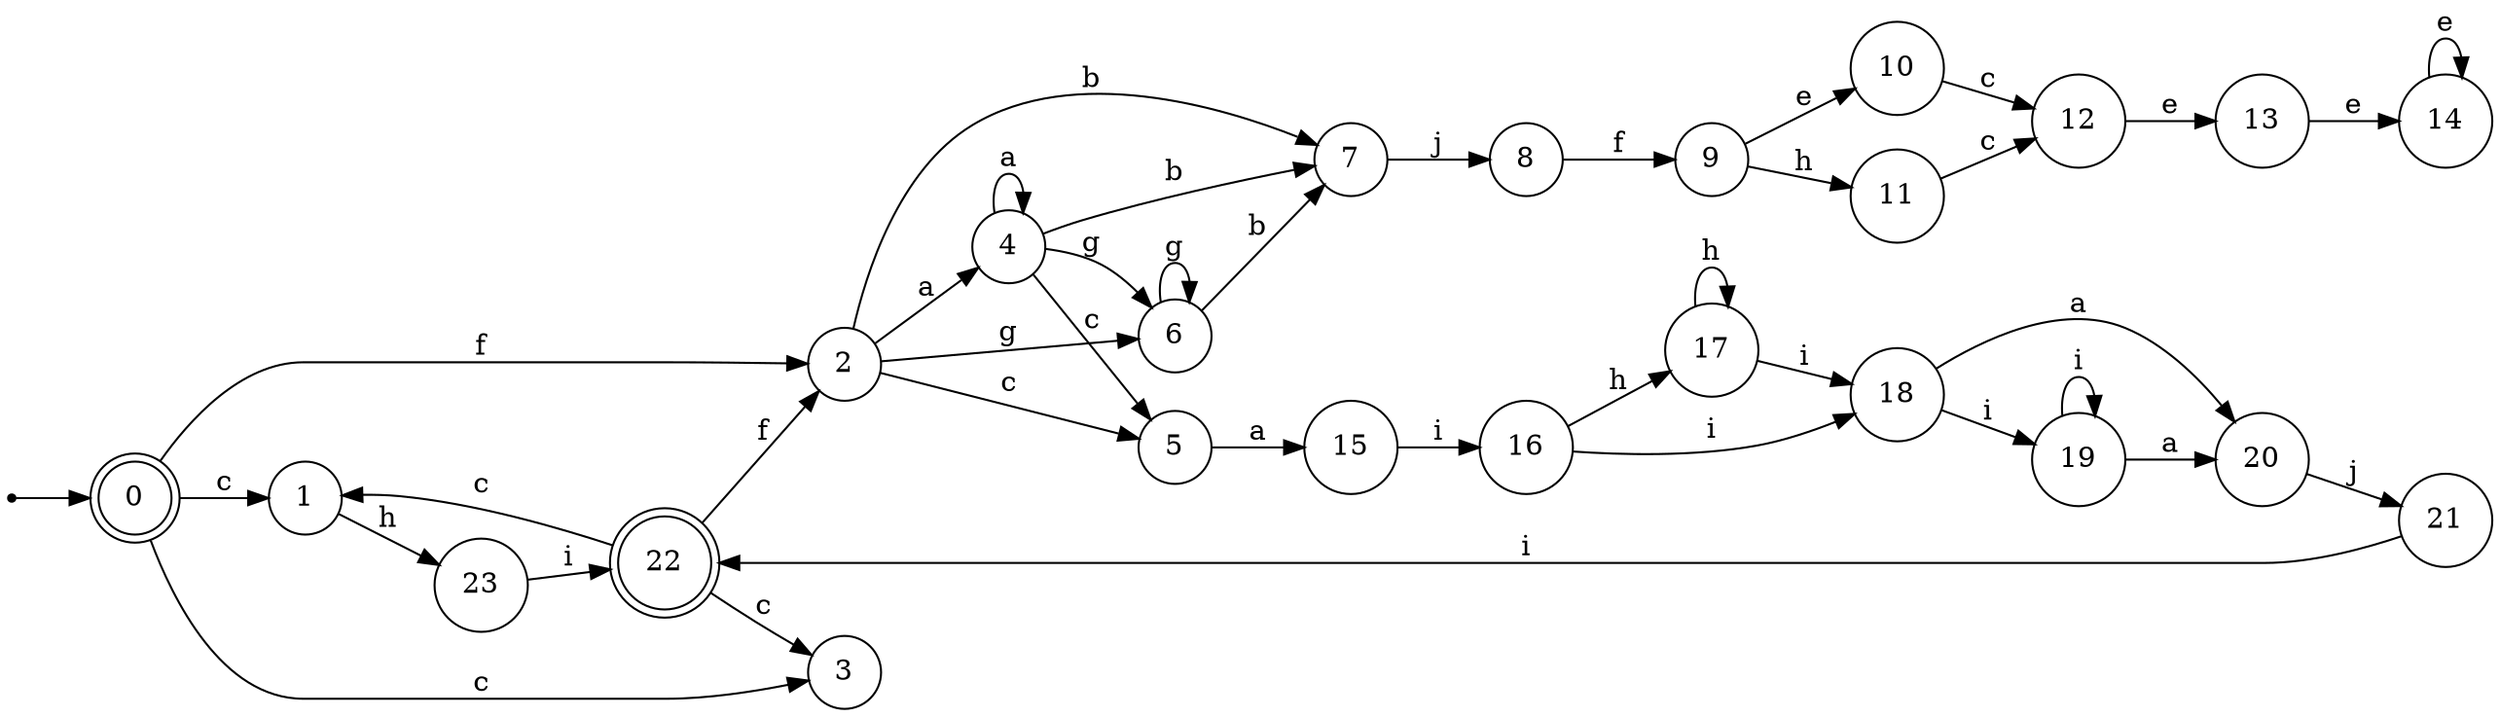digraph finite_state_machine {
rankdir=LR;
size="20,20";
node [shape = point]; "dummy0"
node [shape = doublecircle]; "0";"dummy0" -> "0";
node [shape = circle]; "1";
node [shape = circle]; "2";
node [shape = circle]; "3";
node [shape = circle]; "4";
node [shape = circle]; "5";
node [shape = circle]; "6";
node [shape = circle]; "7";
node [shape = circle]; "8";
node [shape = circle]; "9";
node [shape = circle]; "10";
node [shape = circle]; "11";
node [shape = circle]; "12";
node [shape = circle]; "13";
node [shape = circle]; "14";
node [shape = circle]; "15";
node [shape = circle]; "16";
node [shape = circle]; "17";
node [shape = circle]; "18";
node [shape = circle]; "19";
node [shape = circle]; "20";
node [shape = circle]; "21";
node [shape = doublecircle]; "22";node [shape = circle]; "23";
"0" -> "1" [label = "c"];
 "0" -> "3" [label = "c"];
 "0" -> "2" [label = "f"];
 "2" -> "4" [label = "a"];
 "2" -> "5" [label = "c"];
 "2" -> "6" [label = "g"];
 "2" -> "7" [label = "b"];
 "7" -> "8" [label = "j"];
 "8" -> "9" [label = "f"];
 "9" -> "10" [label = "e"];
 "9" -> "11" [label = "h"];
 "11" -> "12" [label = "c"];
 "12" -> "13" [label = "e"];
 "13" -> "14" [label = "e"];
 "14" -> "14" [label = "e"];
 "10" -> "12" [label = "c"];
 "6" -> "6" [label = "g"];
 "6" -> "7" [label = "b"];
 "5" -> "15" [label = "a"];
 "15" -> "16" [label = "i"];
 "16" -> "17" [label = "h"];
 "16" -> "18" [label = "i"];
 "18" -> "19" [label = "i"];
 "18" -> "20" [label = "a"];
 "20" -> "21" [label = "j"];
 "21" -> "22" [label = "i"];
 "22" -> "1" [label = "c"];
 "22" -> "3" [label = "c"];
 "22" -> "2" [label = "f"];
 "19" -> "19" [label = "i"];
 "19" -> "20" [label = "a"];
 "17" -> "17" [label = "h"];
 "17" -> "18" [label = "i"];
 "4" -> "4" [label = "a"];
 "4" -> "5" [label = "c"];
 "4" -> "6" [label = "g"];
 "4" -> "7" [label = "b"];
 "1" -> "23" [label = "h"];
 "23" -> "22" [label = "i"];
 }
